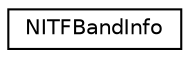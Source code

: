 digraph "Graphical Class Hierarchy"
{
  edge [fontname="Helvetica",fontsize="10",labelfontname="Helvetica",labelfontsize="10"];
  node [fontname="Helvetica",fontsize="10",shape=record];
  rankdir="LR";
  Node1 [label="NITFBandInfo",height=0.2,width=0.4,color="black", fillcolor="white", style="filled",URL="$nitflib_8h.html#structNITFBandInfo"];
}
